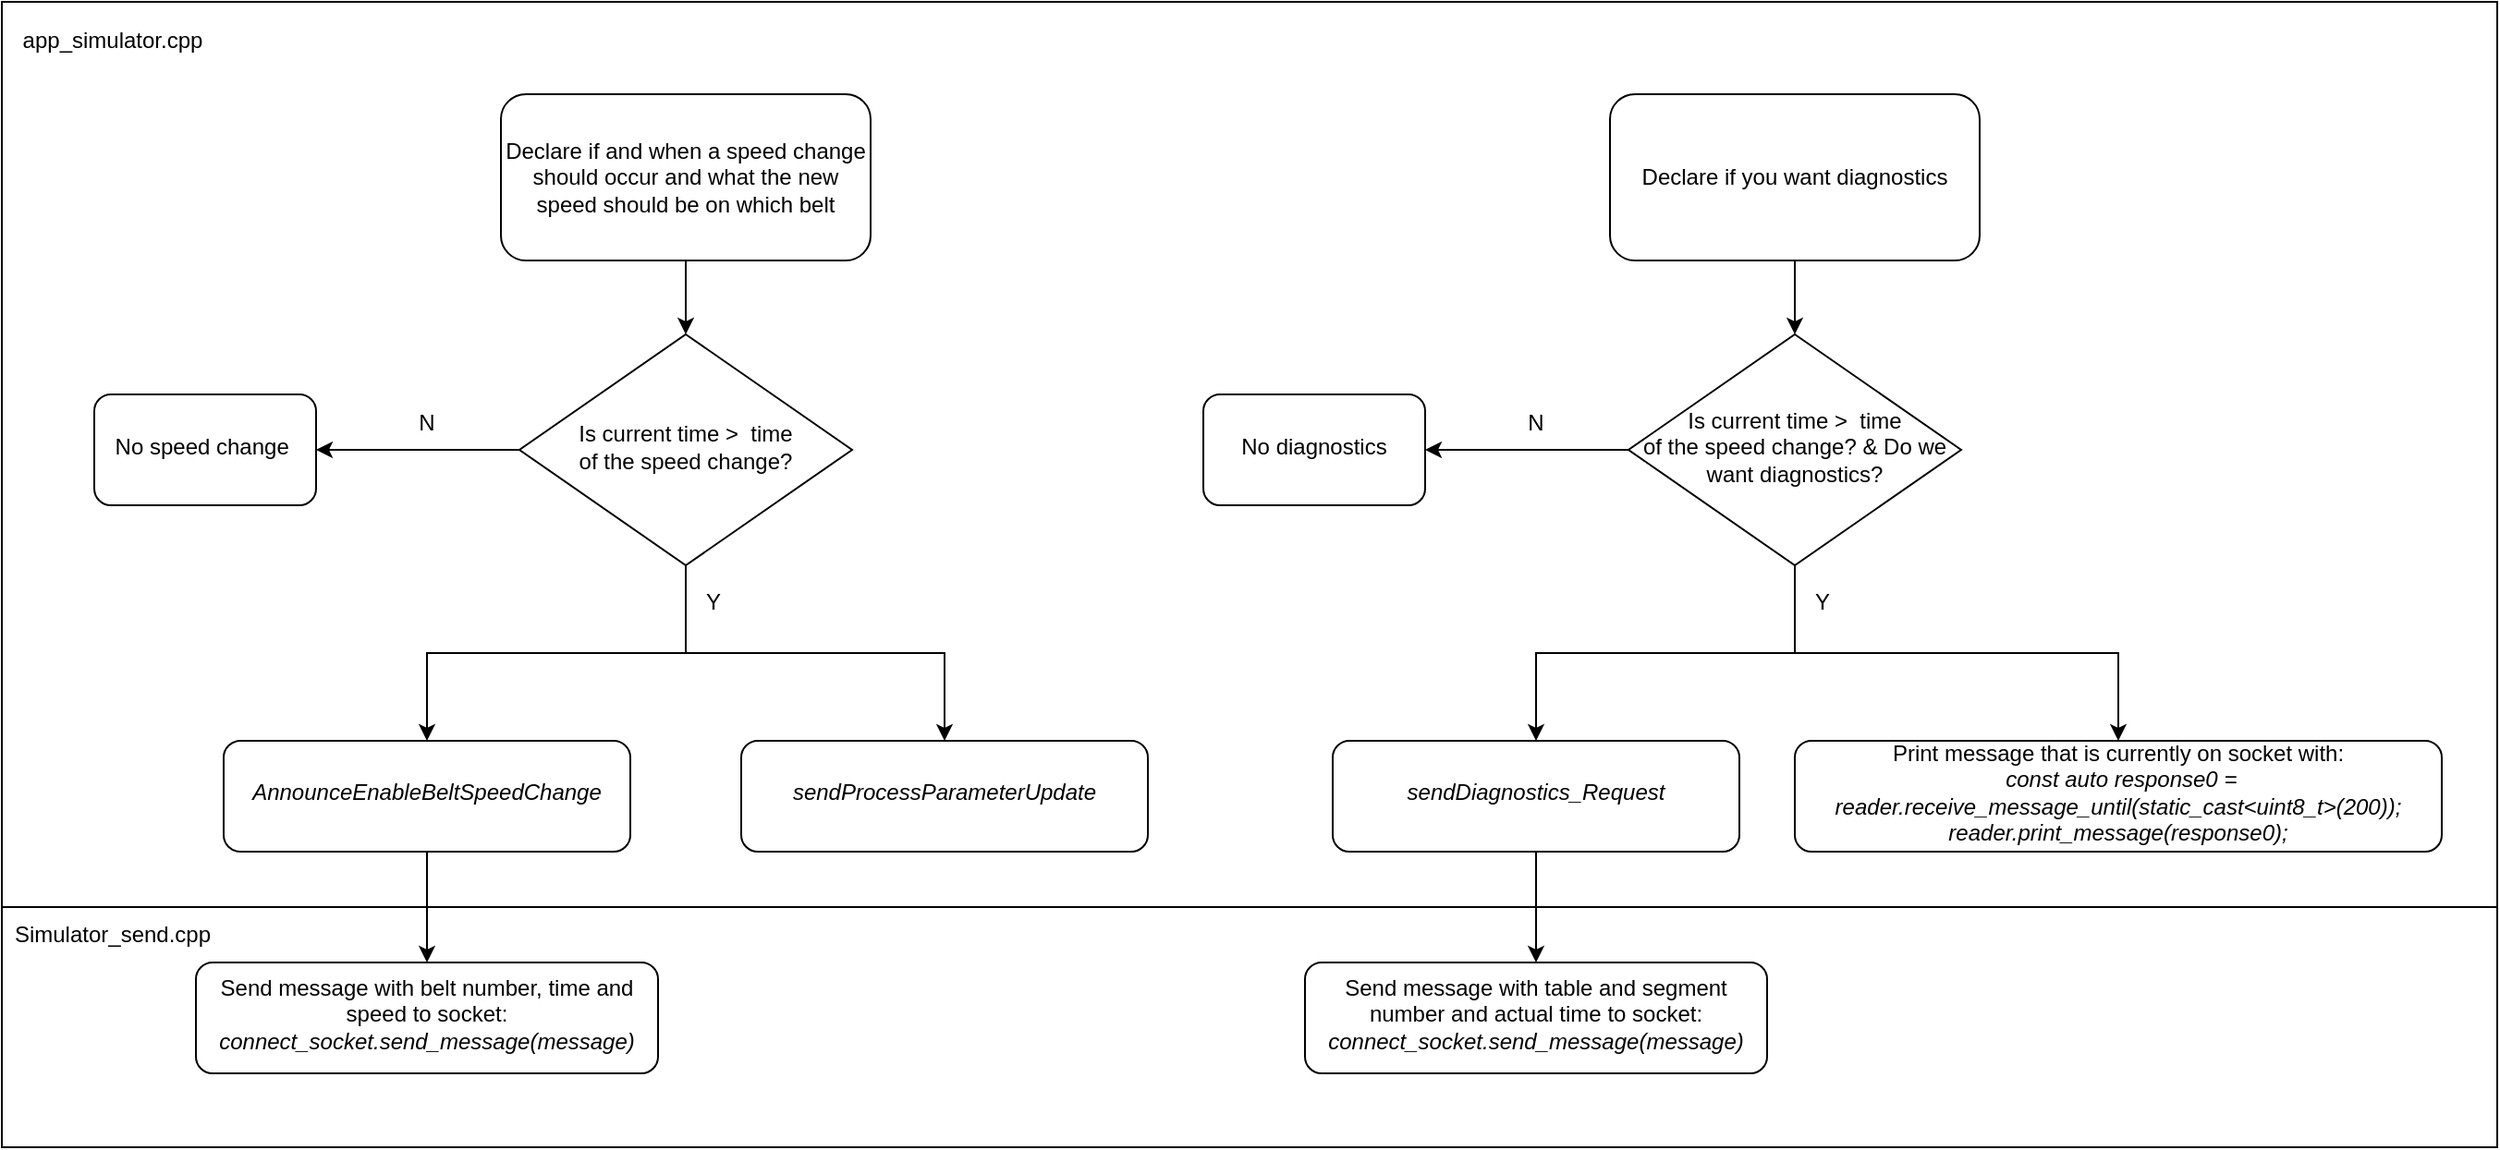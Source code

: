 <mxfile version="18.0.2" type="github">
  <diagram id="ySRY9QNMZMaFZb5ytuQi" name="Page-1">
    <mxGraphModel dx="2031" dy="1134" grid="1" gridSize="10" guides="1" tooltips="1" connect="1" arrows="1" fold="1" page="1" pageScale="1" pageWidth="4681" pageHeight="3300" math="0" shadow="0">
      <root>
        <mxCell id="0" />
        <mxCell id="1" parent="0" />
        <mxCell id="DIjM9-J19nFqN8VUxFfw-1" value="" style="whiteSpace=wrap;html=1;fillColor=none;" vertex="1" parent="1">
          <mxGeometry x="510" y="80" width="1350" height="490" as="geometry" />
        </mxCell>
        <mxCell id="DIjM9-J19nFqN8VUxFfw-2" value="" style="edgeStyle=orthogonalEdgeStyle;rounded=0;orthogonalLoop=1;jettySize=auto;html=1;" edge="1" parent="1" source="DIjM9-J19nFqN8VUxFfw-3" target="DIjM9-J19nFqN8VUxFfw-7">
          <mxGeometry relative="1" as="geometry" />
        </mxCell>
        <mxCell id="DIjM9-J19nFqN8VUxFfw-3" value="Declare if and when a speed change should occur and what the new speed should be on which belt" style="rounded=1;whiteSpace=wrap;html=1;fontSize=12;glass=0;strokeWidth=1;shadow=0;" vertex="1" parent="1">
          <mxGeometry x="780" y="130" width="200" height="90" as="geometry" />
        </mxCell>
        <mxCell id="DIjM9-J19nFqN8VUxFfw-4" value="" style="edgeStyle=orthogonalEdgeStyle;rounded=0;orthogonalLoop=1;jettySize=auto;html=1;" edge="1" parent="1" source="DIjM9-J19nFqN8VUxFfw-7" target="DIjM9-J19nFqN8VUxFfw-8">
          <mxGeometry relative="1" as="geometry" />
        </mxCell>
        <mxCell id="DIjM9-J19nFqN8VUxFfw-5" value="" style="edgeStyle=orthogonalEdgeStyle;rounded=0;orthogonalLoop=1;jettySize=auto;html=1;" edge="1" parent="1" source="DIjM9-J19nFqN8VUxFfw-7" target="DIjM9-J19nFqN8VUxFfw-10">
          <mxGeometry relative="1" as="geometry" />
        </mxCell>
        <mxCell id="DIjM9-J19nFqN8VUxFfw-6" style="edgeStyle=orthogonalEdgeStyle;rounded=0;orthogonalLoop=1;jettySize=auto;html=1;" edge="1" parent="1" source="DIjM9-J19nFqN8VUxFfw-7" target="DIjM9-J19nFqN8VUxFfw-11">
          <mxGeometry relative="1" as="geometry" />
        </mxCell>
        <mxCell id="DIjM9-J19nFqN8VUxFfw-7" value="Is current time &amp;gt;&amp;nbsp; time &lt;br&gt;of the speed change?" style="rhombus;whiteSpace=wrap;html=1;shadow=0;fontFamily=Helvetica;fontSize=12;align=center;strokeWidth=1;spacing=6;spacingTop=-4;" vertex="1" parent="1">
          <mxGeometry x="790" y="260" width="180" height="125" as="geometry" />
        </mxCell>
        <mxCell id="DIjM9-J19nFqN8VUxFfw-8" value="No speed change&amp;nbsp;" style="rounded=1;whiteSpace=wrap;html=1;shadow=0;strokeWidth=1;spacing=6;spacingTop=-4;" vertex="1" parent="1">
          <mxGeometry x="560" y="292.5" width="120" height="60" as="geometry" />
        </mxCell>
        <mxCell id="DIjM9-J19nFqN8VUxFfw-9" value="" style="edgeStyle=orthogonalEdgeStyle;rounded=0;orthogonalLoop=1;jettySize=auto;html=1;" edge="1" parent="1" source="DIjM9-J19nFqN8VUxFfw-10" target="DIjM9-J19nFqN8VUxFfw-12">
          <mxGeometry relative="1" as="geometry" />
        </mxCell>
        <mxCell id="DIjM9-J19nFqN8VUxFfw-10" value="&lt;i&gt;AnnounceEnableBeltSpeedChange&lt;/i&gt;" style="rounded=1;whiteSpace=wrap;html=1;shadow=0;strokeWidth=1;spacing=6;spacingTop=-4;" vertex="1" parent="1">
          <mxGeometry x="630" y="480" width="220" height="60" as="geometry" />
        </mxCell>
        <mxCell id="DIjM9-J19nFqN8VUxFfw-11" value="&lt;i&gt;sendProcessParameterUpdate&lt;/i&gt;" style="rounded=1;whiteSpace=wrap;html=1;shadow=0;strokeWidth=1;spacing=6;spacingTop=-4;" vertex="1" parent="1">
          <mxGeometry x="910" y="480" width="220" height="60" as="geometry" />
        </mxCell>
        <mxCell id="DIjM9-J19nFqN8VUxFfw-12" value="Send message with belt number, time and speed to socket:&lt;br&gt;&lt;i&gt;connect_socket.send_message(message)&lt;/i&gt;" style="rounded=1;whiteSpace=wrap;html=1;shadow=0;strokeWidth=1;spacing=6;spacingTop=-4;" vertex="1" parent="1">
          <mxGeometry x="615" y="600" width="250" height="60" as="geometry" />
        </mxCell>
        <mxCell id="DIjM9-J19nFqN8VUxFfw-13" value="app_simulator.cpp" style="text;html=1;strokeColor=none;fillColor=none;align=center;verticalAlign=middle;whiteSpace=wrap;rounded=0;" vertex="1" parent="1">
          <mxGeometry x="540" y="86" width="60" height="30" as="geometry" />
        </mxCell>
        <mxCell id="DIjM9-J19nFqN8VUxFfw-14" value="" style="whiteSpace=wrap;html=1;fillColor=none;" vertex="1" parent="1">
          <mxGeometry x="510" y="570" width="1350" height="130" as="geometry" />
        </mxCell>
        <mxCell id="DIjM9-J19nFqN8VUxFfw-15" value="Simulator_send.cpp" style="text;html=1;strokeColor=none;fillColor=none;align=center;verticalAlign=middle;whiteSpace=wrap;rounded=0;" vertex="1" parent="1">
          <mxGeometry x="540" y="570" width="60" height="30" as="geometry" />
        </mxCell>
        <mxCell id="DIjM9-J19nFqN8VUxFfw-16" value="Y" style="text;html=1;strokeColor=none;fillColor=none;align=center;verticalAlign=middle;whiteSpace=wrap;rounded=0;" vertex="1" parent="1">
          <mxGeometry x="865" y="390" width="60" height="30" as="geometry" />
        </mxCell>
        <mxCell id="DIjM9-J19nFqN8VUxFfw-17" value="N" style="text;html=1;strokeColor=none;fillColor=none;align=center;verticalAlign=middle;whiteSpace=wrap;rounded=0;" vertex="1" parent="1">
          <mxGeometry x="710" y="292.5" width="60" height="30" as="geometry" />
        </mxCell>
        <mxCell id="DIjM9-J19nFqN8VUxFfw-18" value="" style="edgeStyle=orthogonalEdgeStyle;rounded=0;orthogonalLoop=1;jettySize=auto;html=1;" edge="1" parent="1" source="DIjM9-J19nFqN8VUxFfw-19" target="DIjM9-J19nFqN8VUxFfw-23">
          <mxGeometry relative="1" as="geometry" />
        </mxCell>
        <mxCell id="DIjM9-J19nFqN8VUxFfw-19" value="Declare if you want diagnostics" style="rounded=1;whiteSpace=wrap;html=1;fontSize=12;glass=0;strokeWidth=1;shadow=0;" vertex="1" parent="1">
          <mxGeometry x="1380" y="130" width="200" height="90" as="geometry" />
        </mxCell>
        <mxCell id="DIjM9-J19nFqN8VUxFfw-20" value="" style="edgeStyle=orthogonalEdgeStyle;rounded=0;orthogonalLoop=1;jettySize=auto;html=1;" edge="1" parent="1" source="DIjM9-J19nFqN8VUxFfw-23" target="DIjM9-J19nFqN8VUxFfw-24">
          <mxGeometry relative="1" as="geometry" />
        </mxCell>
        <mxCell id="DIjM9-J19nFqN8VUxFfw-21" value="" style="edgeStyle=orthogonalEdgeStyle;rounded=0;orthogonalLoop=1;jettySize=auto;html=1;" edge="1" parent="1" source="DIjM9-J19nFqN8VUxFfw-23" target="DIjM9-J19nFqN8VUxFfw-26">
          <mxGeometry relative="1" as="geometry" />
        </mxCell>
        <mxCell id="DIjM9-J19nFqN8VUxFfw-22" style="edgeStyle=orthogonalEdgeStyle;rounded=0;orthogonalLoop=1;jettySize=auto;html=1;" edge="1" parent="1" source="DIjM9-J19nFqN8VUxFfw-23" target="DIjM9-J19nFqN8VUxFfw-27">
          <mxGeometry relative="1" as="geometry" />
        </mxCell>
        <mxCell id="DIjM9-J19nFqN8VUxFfw-23" value="Is current time &amp;gt;&amp;nbsp; time &lt;br&gt;of the speed change? &amp;amp; Do we want diagnostics?" style="rhombus;whiteSpace=wrap;html=1;shadow=0;fontFamily=Helvetica;fontSize=12;align=center;strokeWidth=1;spacing=6;spacingTop=-4;" vertex="1" parent="1">
          <mxGeometry x="1390" y="260" width="180" height="125" as="geometry" />
        </mxCell>
        <mxCell id="DIjM9-J19nFqN8VUxFfw-24" value="No diagnostics" style="rounded=1;whiteSpace=wrap;html=1;shadow=0;strokeWidth=1;spacing=6;spacingTop=-4;" vertex="1" parent="1">
          <mxGeometry x="1160" y="292.5" width="120" height="60" as="geometry" />
        </mxCell>
        <mxCell id="DIjM9-J19nFqN8VUxFfw-25" value="" style="edgeStyle=orthogonalEdgeStyle;rounded=0;orthogonalLoop=1;jettySize=auto;html=1;" edge="1" parent="1" source="DIjM9-J19nFqN8VUxFfw-26" target="DIjM9-J19nFqN8VUxFfw-28">
          <mxGeometry relative="1" as="geometry" />
        </mxCell>
        <mxCell id="DIjM9-J19nFqN8VUxFfw-26" value="&lt;i&gt;sendDiagnostics_Request&lt;/i&gt;" style="rounded=1;whiteSpace=wrap;html=1;shadow=0;strokeWidth=1;spacing=6;spacingTop=-4;" vertex="1" parent="1">
          <mxGeometry x="1230" y="480" width="220" height="60" as="geometry" />
        </mxCell>
        <mxCell id="DIjM9-J19nFqN8VUxFfw-27" value="Print message that is currently on socket with:&lt;br&gt;&lt;i&gt;&amp;nbsp;const auto response0 = reader.receive_message_until(static_cast&amp;lt;uint8_t&amp;gt;(200));&lt;/i&gt;&lt;br&gt;&lt;i&gt;reader.print_message(response0);&lt;/i&gt;" style="rounded=1;whiteSpace=wrap;html=1;shadow=0;strokeWidth=1;spacing=6;spacingTop=-4;" vertex="1" parent="1">
          <mxGeometry x="1480" y="480" width="350" height="60" as="geometry" />
        </mxCell>
        <mxCell id="DIjM9-J19nFqN8VUxFfw-28" value="Send message with table and segment number and actual time to socket:&lt;br&gt;&lt;i&gt;connect_socket.send_message(message)&lt;/i&gt;" style="rounded=1;whiteSpace=wrap;html=1;shadow=0;strokeWidth=1;spacing=6;spacingTop=-4;" vertex="1" parent="1">
          <mxGeometry x="1215" y="600" width="250" height="60" as="geometry" />
        </mxCell>
        <mxCell id="DIjM9-J19nFqN8VUxFfw-29" value="Y" style="text;html=1;strokeColor=none;fillColor=none;align=center;verticalAlign=middle;whiteSpace=wrap;rounded=0;" vertex="1" parent="1">
          <mxGeometry x="1465" y="390" width="60" height="30" as="geometry" />
        </mxCell>
        <mxCell id="DIjM9-J19nFqN8VUxFfw-30" value="N" style="text;html=1;strokeColor=none;fillColor=none;align=center;verticalAlign=middle;whiteSpace=wrap;rounded=0;" vertex="1" parent="1">
          <mxGeometry x="1310" y="292.5" width="60" height="30" as="geometry" />
        </mxCell>
      </root>
    </mxGraphModel>
  </diagram>
</mxfile>

